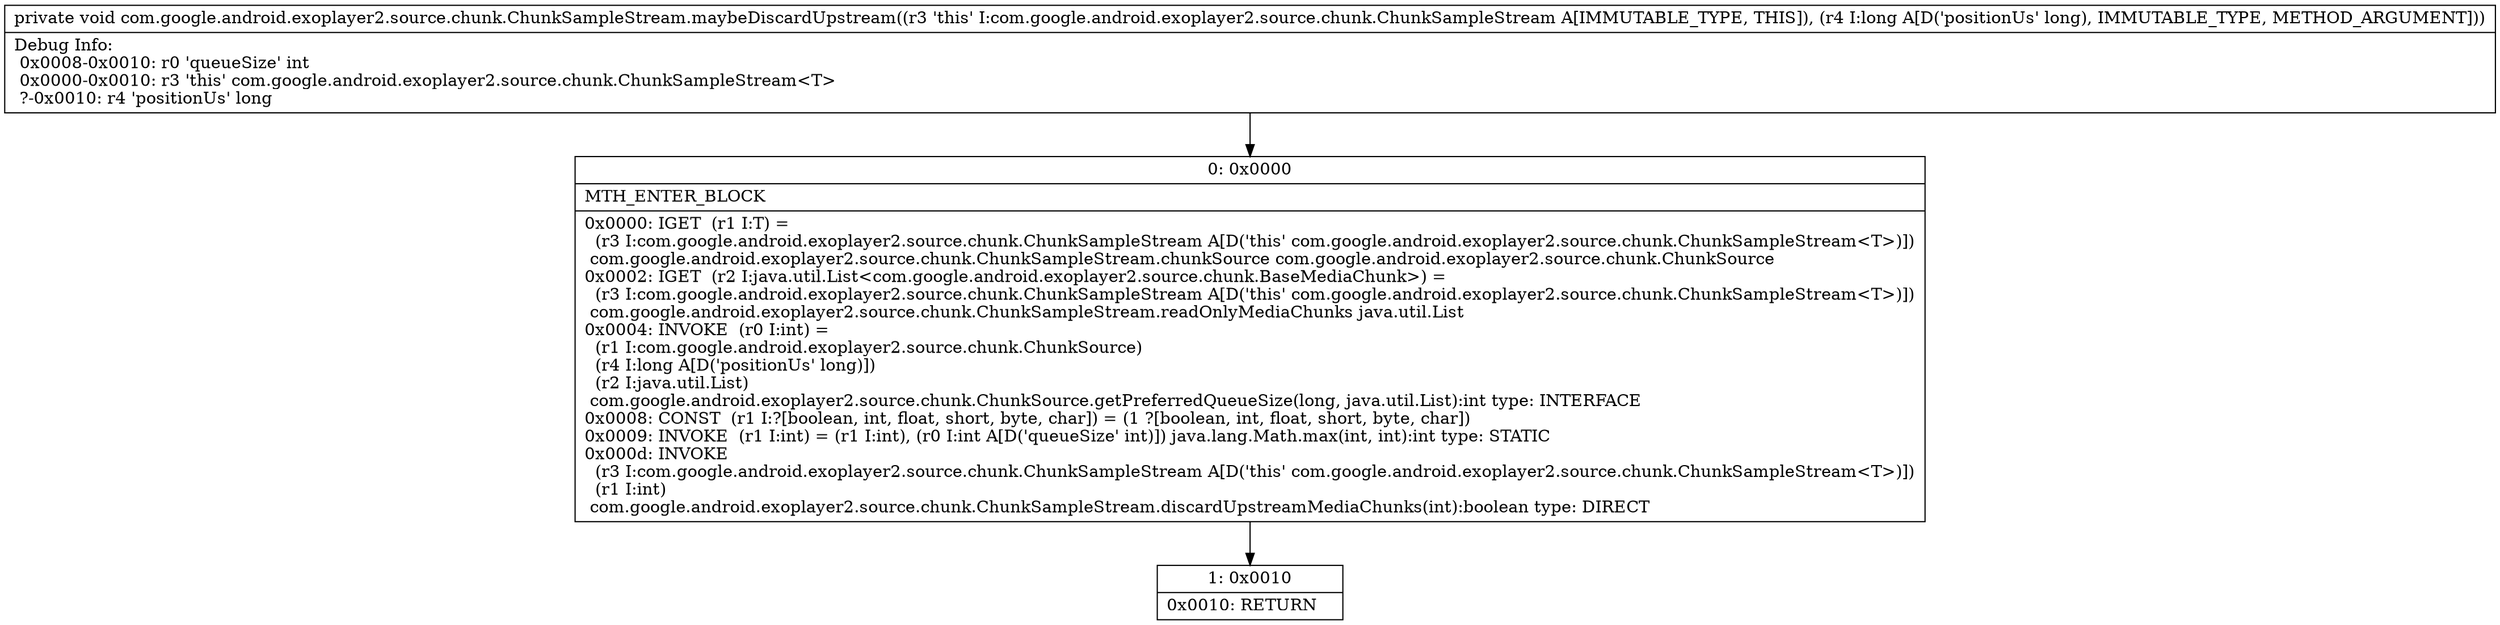 digraph "CFG forcom.google.android.exoplayer2.source.chunk.ChunkSampleStream.maybeDiscardUpstream(J)V" {
Node_0 [shape=record,label="{0\:\ 0x0000|MTH_ENTER_BLOCK\l|0x0000: IGET  (r1 I:T) = \l  (r3 I:com.google.android.exoplayer2.source.chunk.ChunkSampleStream A[D('this' com.google.android.exoplayer2.source.chunk.ChunkSampleStream\<T\>)])\l com.google.android.exoplayer2.source.chunk.ChunkSampleStream.chunkSource com.google.android.exoplayer2.source.chunk.ChunkSource \l0x0002: IGET  (r2 I:java.util.List\<com.google.android.exoplayer2.source.chunk.BaseMediaChunk\>) = \l  (r3 I:com.google.android.exoplayer2.source.chunk.ChunkSampleStream A[D('this' com.google.android.exoplayer2.source.chunk.ChunkSampleStream\<T\>)])\l com.google.android.exoplayer2.source.chunk.ChunkSampleStream.readOnlyMediaChunks java.util.List \l0x0004: INVOKE  (r0 I:int) = \l  (r1 I:com.google.android.exoplayer2.source.chunk.ChunkSource)\l  (r4 I:long A[D('positionUs' long)])\l  (r2 I:java.util.List)\l com.google.android.exoplayer2.source.chunk.ChunkSource.getPreferredQueueSize(long, java.util.List):int type: INTERFACE \l0x0008: CONST  (r1 I:?[boolean, int, float, short, byte, char]) = (1 ?[boolean, int, float, short, byte, char]) \l0x0009: INVOKE  (r1 I:int) = (r1 I:int), (r0 I:int A[D('queueSize' int)]) java.lang.Math.max(int, int):int type: STATIC \l0x000d: INVOKE  \l  (r3 I:com.google.android.exoplayer2.source.chunk.ChunkSampleStream A[D('this' com.google.android.exoplayer2.source.chunk.ChunkSampleStream\<T\>)])\l  (r1 I:int)\l com.google.android.exoplayer2.source.chunk.ChunkSampleStream.discardUpstreamMediaChunks(int):boolean type: DIRECT \l}"];
Node_1 [shape=record,label="{1\:\ 0x0010|0x0010: RETURN   \l}"];
MethodNode[shape=record,label="{private void com.google.android.exoplayer2.source.chunk.ChunkSampleStream.maybeDiscardUpstream((r3 'this' I:com.google.android.exoplayer2.source.chunk.ChunkSampleStream A[IMMUTABLE_TYPE, THIS]), (r4 I:long A[D('positionUs' long), IMMUTABLE_TYPE, METHOD_ARGUMENT]))  | Debug Info:\l  0x0008\-0x0010: r0 'queueSize' int\l  0x0000\-0x0010: r3 'this' com.google.android.exoplayer2.source.chunk.ChunkSampleStream\<T\>\l  ?\-0x0010: r4 'positionUs' long\l}"];
MethodNode -> Node_0;
Node_0 -> Node_1;
}

